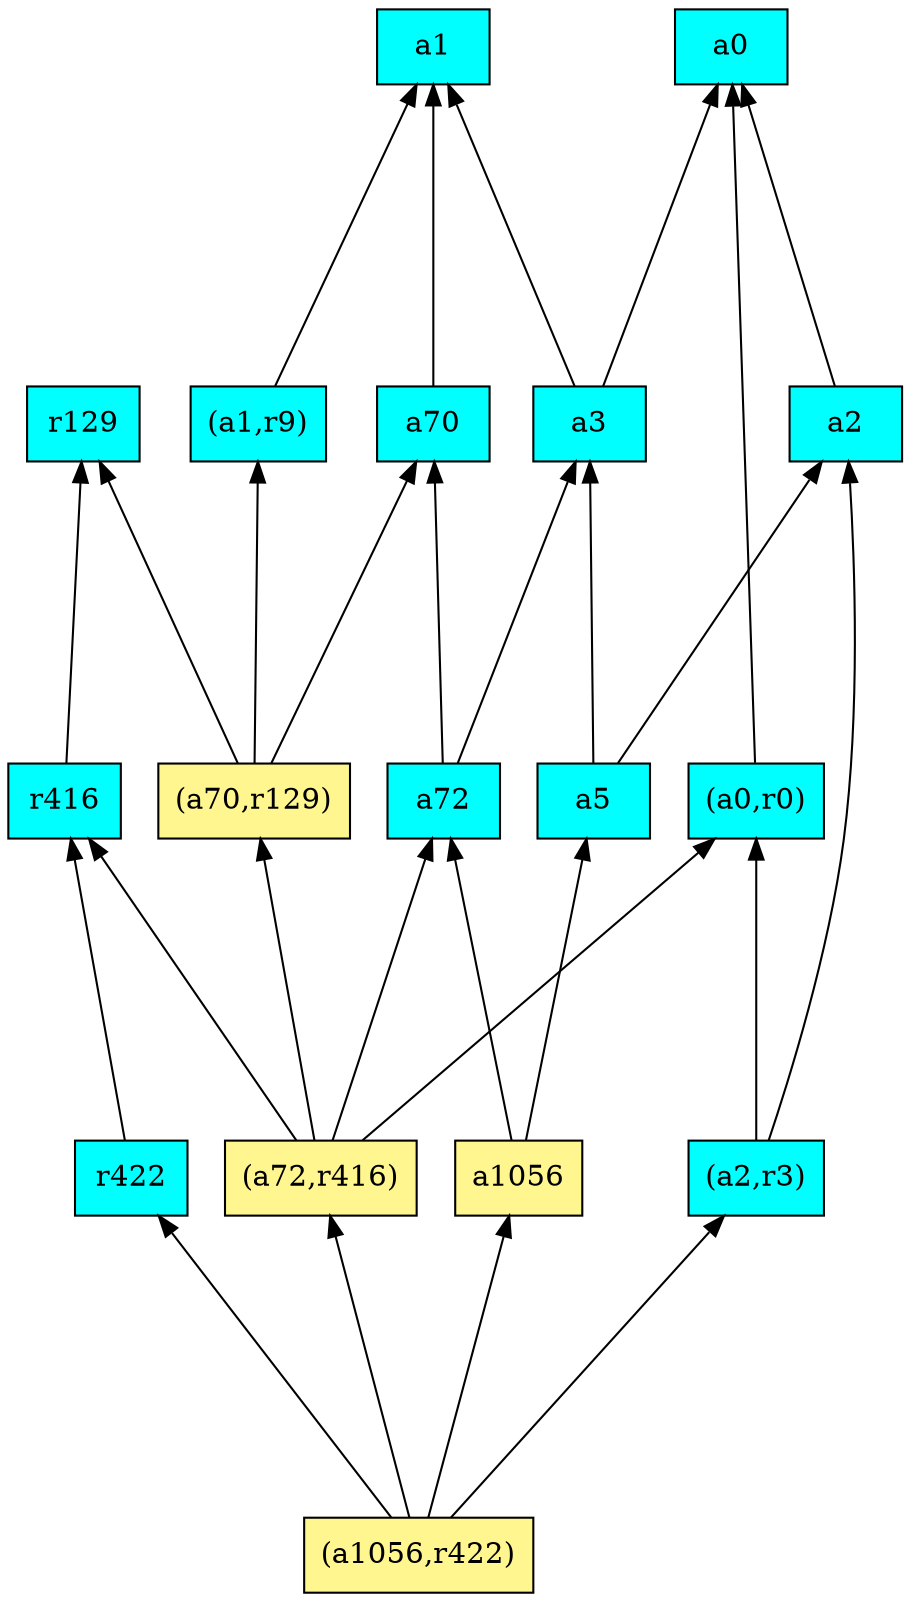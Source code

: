 digraph G {
rankdir=BT;ranksep="2.0";
"(a1,r9)" [shape=record,fillcolor=cyan,style=filled,label="{(a1,r9)}"];
"r129" [shape=record,fillcolor=cyan,style=filled,label="{r129}"];
"a3" [shape=record,fillcolor=cyan,style=filled,label="{a3}"];
"(a70,r129)" [shape=record,fillcolor=khaki1,style=filled,label="{(a70,r129)}"];
"r416" [shape=record,fillcolor=cyan,style=filled,label="{r416}"];
"a72" [shape=record,fillcolor=cyan,style=filled,label="{a72}"];
"a2" [shape=record,fillcolor=cyan,style=filled,label="{a2}"];
"a1" [shape=record,fillcolor=cyan,style=filled,label="{a1}"];
"a70" [shape=record,fillcolor=cyan,style=filled,label="{a70}"];
"(a72,r416)" [shape=record,fillcolor=khaki1,style=filled,label="{(a72,r416)}"];
"(a0,r0)" [shape=record,fillcolor=cyan,style=filled,label="{(a0,r0)}"];
"a1056" [shape=record,fillcolor=khaki1,style=filled,label="{a1056}"];
"a5" [shape=record,fillcolor=cyan,style=filled,label="{a5}"];
"r422" [shape=record,fillcolor=cyan,style=filled,label="{r422}"];
"a0" [shape=record,fillcolor=cyan,style=filled,label="{a0}"];
"(a1056,r422)" [shape=record,fillcolor=khaki1,style=filled,label="{(a1056,r422)}"];
"(a2,r3)" [shape=record,fillcolor=cyan,style=filled,label="{(a2,r3)}"];
"(a1,r9)" -> "a1"
"a3" -> "a1"
"a3" -> "a0"
"(a70,r129)" -> "(a1,r9)"
"(a70,r129)" -> "r129"
"(a70,r129)" -> "a70"
"r416" -> "r129"
"a72" -> "a3"
"a72" -> "a70"
"a2" -> "a0"
"a70" -> "a1"
"(a72,r416)" -> "(a70,r129)"
"(a72,r416)" -> "(a0,r0)"
"(a72,r416)" -> "r416"
"(a72,r416)" -> "a72"
"(a0,r0)" -> "a0"
"a1056" -> "a5"
"a1056" -> "a72"
"a5" -> "a3"
"a5" -> "a2"
"r422" -> "r416"
"(a1056,r422)" -> "(a72,r416)"
"(a1056,r422)" -> "a1056"
"(a1056,r422)" -> "r422"
"(a1056,r422)" -> "(a2,r3)"
"(a2,r3)" -> "a2"
"(a2,r3)" -> "(a0,r0)"
}